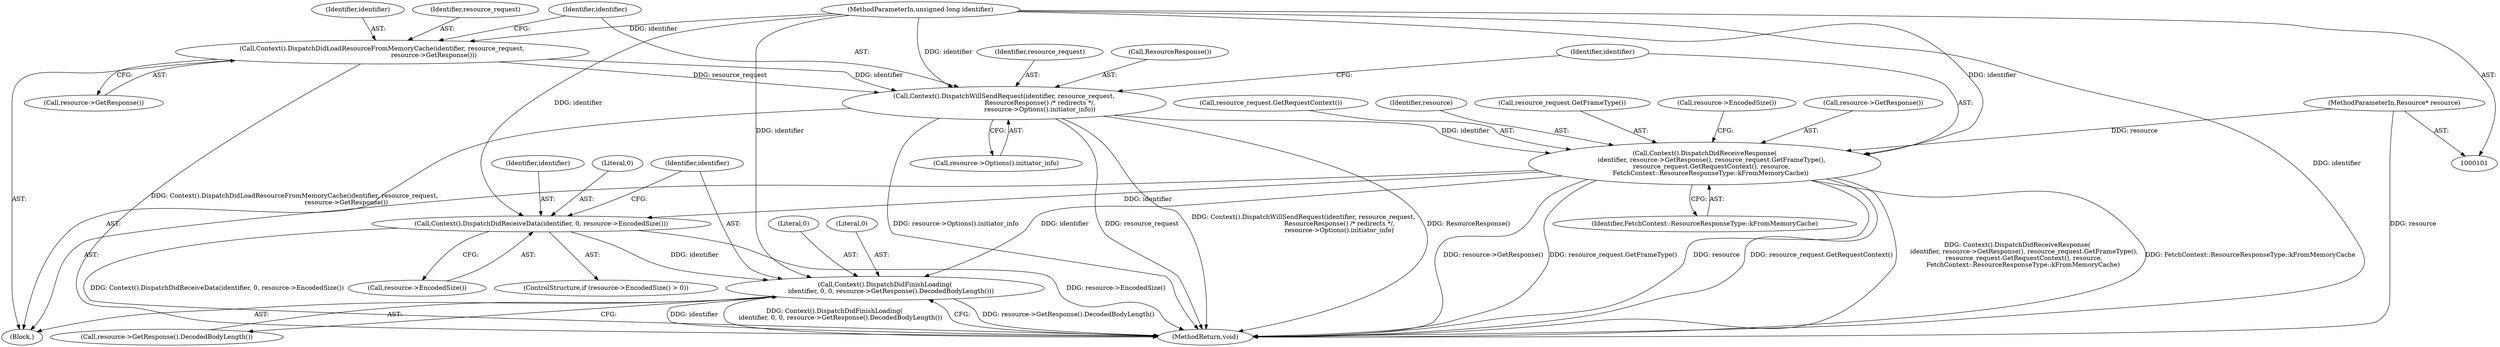 digraph "1_Chrome_1c40f9042ae2d6ee7483d72998aabb5e73b2ff60_12@pointer" {
"1000122" [label="(Call,Context().DispatchDidReceiveResponse(\n       identifier, resource->GetResponse(), resource_request.GetFrameType(),\n       resource_request.GetRequestContext(), resource,\n      FetchContext::ResourceResponseType::kFromMemoryCache))"];
"1000115" [label="(Call,Context().DispatchWillSendRequest(identifier, resource_request,\n                                    ResourceResponse() /* redirects */,\n                                    resource->Options().initiator_info))"];
"1000111" [label="(Call,Context().DispatchDidLoadResourceFromMemoryCache(identifier, resource_request,\n                                                    resource->GetResponse()))"];
"1000102" [label="(MethodParameterIn,unsigned long identifier)"];
"1000103" [label="(MethodParameterIn,Resource* resource)"];
"1000133" [label="(Call,Context().DispatchDidReceiveData(identifier, 0, resource->EncodedSize()))"];
"1000137" [label="(Call,Context().DispatchDidFinishLoading(\n      identifier, 0, 0, resource->GetResponse().DecodedBodyLength()))"];
"1000105" [label="(Block,)"];
"1000123" [label="(Identifier,identifier)"];
"1000113" [label="(Identifier,resource_request)"];
"1000131" [label="(Call,resource->EncodedSize())"];
"1000142" [label="(MethodReturn,void)"];
"1000140" [label="(Literal,0)"];
"1000115" [label="(Call,Context().DispatchWillSendRequest(identifier, resource_request,\n                                    ResourceResponse() /* redirects */,\n                                    resource->Options().initiator_info))"];
"1000119" [label="(Call,resource->Options().initiator_info)"];
"1000137" [label="(Call,Context().DispatchDidFinishLoading(\n      identifier, 0, 0, resource->GetResponse().DecodedBodyLength()))"];
"1000122" [label="(Call,Context().DispatchDidReceiveResponse(\n       identifier, resource->GetResponse(), resource_request.GetFrameType(),\n       resource_request.GetRequestContext(), resource,\n      FetchContext::ResourceResponseType::kFromMemoryCache))"];
"1000124" [label="(Call,resource->GetResponse())"];
"1000136" [label="(Call,resource->EncodedSize())"];
"1000114" [label="(Call,resource->GetResponse())"];
"1000126" [label="(Call,resource_request.GetRequestContext())"];
"1000116" [label="(Identifier,identifier)"];
"1000134" [label="(Identifier,identifier)"];
"1000127" [label="(Identifier,resource)"];
"1000125" [label="(Call,resource_request.GetFrameType())"];
"1000138" [label="(Identifier,identifier)"];
"1000111" [label="(Call,Context().DispatchDidLoadResourceFromMemoryCache(identifier, resource_request,\n                                                    resource->GetResponse()))"];
"1000117" [label="(Identifier,resource_request)"];
"1000135" [label="(Literal,0)"];
"1000128" [label="(Identifier,FetchContext::ResourceResponseType::kFromMemoryCache)"];
"1000112" [label="(Identifier,identifier)"];
"1000139" [label="(Literal,0)"];
"1000102" [label="(MethodParameterIn,unsigned long identifier)"];
"1000141" [label="(Call,resource->GetResponse().DecodedBodyLength())"];
"1000129" [label="(ControlStructure,if (resource->EncodedSize() > 0))"];
"1000133" [label="(Call,Context().DispatchDidReceiveData(identifier, 0, resource->EncodedSize()))"];
"1000118" [label="(Call,ResourceResponse())"];
"1000103" [label="(MethodParameterIn,Resource* resource)"];
"1000122" -> "1000105"  [label="AST: "];
"1000122" -> "1000128"  [label="CFG: "];
"1000123" -> "1000122"  [label="AST: "];
"1000124" -> "1000122"  [label="AST: "];
"1000125" -> "1000122"  [label="AST: "];
"1000126" -> "1000122"  [label="AST: "];
"1000127" -> "1000122"  [label="AST: "];
"1000128" -> "1000122"  [label="AST: "];
"1000131" -> "1000122"  [label="CFG: "];
"1000122" -> "1000142"  [label="DDG: resource_request.GetFrameType()"];
"1000122" -> "1000142"  [label="DDG: resource"];
"1000122" -> "1000142"  [label="DDG: resource_request.GetRequestContext()"];
"1000122" -> "1000142"  [label="DDG: Context().DispatchDidReceiveResponse(\n       identifier, resource->GetResponse(), resource_request.GetFrameType(),\n       resource_request.GetRequestContext(), resource,\n      FetchContext::ResourceResponseType::kFromMemoryCache)"];
"1000122" -> "1000142"  [label="DDG: FetchContext::ResourceResponseType::kFromMemoryCache"];
"1000122" -> "1000142"  [label="DDG: resource->GetResponse()"];
"1000115" -> "1000122"  [label="DDG: identifier"];
"1000102" -> "1000122"  [label="DDG: identifier"];
"1000103" -> "1000122"  [label="DDG: resource"];
"1000122" -> "1000133"  [label="DDG: identifier"];
"1000122" -> "1000137"  [label="DDG: identifier"];
"1000115" -> "1000105"  [label="AST: "];
"1000115" -> "1000119"  [label="CFG: "];
"1000116" -> "1000115"  [label="AST: "];
"1000117" -> "1000115"  [label="AST: "];
"1000118" -> "1000115"  [label="AST: "];
"1000119" -> "1000115"  [label="AST: "];
"1000123" -> "1000115"  [label="CFG: "];
"1000115" -> "1000142"  [label="DDG: resource_request"];
"1000115" -> "1000142"  [label="DDG: Context().DispatchWillSendRequest(identifier, resource_request,\n                                    ResourceResponse() /* redirects */,\n                                    resource->Options().initiator_info)"];
"1000115" -> "1000142"  [label="DDG: ResourceResponse()"];
"1000115" -> "1000142"  [label="DDG: resource->Options().initiator_info"];
"1000111" -> "1000115"  [label="DDG: identifier"];
"1000111" -> "1000115"  [label="DDG: resource_request"];
"1000102" -> "1000115"  [label="DDG: identifier"];
"1000111" -> "1000105"  [label="AST: "];
"1000111" -> "1000114"  [label="CFG: "];
"1000112" -> "1000111"  [label="AST: "];
"1000113" -> "1000111"  [label="AST: "];
"1000114" -> "1000111"  [label="AST: "];
"1000116" -> "1000111"  [label="CFG: "];
"1000111" -> "1000142"  [label="DDG: Context().DispatchDidLoadResourceFromMemoryCache(identifier, resource_request,\n                                                    resource->GetResponse())"];
"1000102" -> "1000111"  [label="DDG: identifier"];
"1000102" -> "1000101"  [label="AST: "];
"1000102" -> "1000142"  [label="DDG: identifier"];
"1000102" -> "1000133"  [label="DDG: identifier"];
"1000102" -> "1000137"  [label="DDG: identifier"];
"1000103" -> "1000101"  [label="AST: "];
"1000103" -> "1000142"  [label="DDG: resource"];
"1000133" -> "1000129"  [label="AST: "];
"1000133" -> "1000136"  [label="CFG: "];
"1000134" -> "1000133"  [label="AST: "];
"1000135" -> "1000133"  [label="AST: "];
"1000136" -> "1000133"  [label="AST: "];
"1000138" -> "1000133"  [label="CFG: "];
"1000133" -> "1000142"  [label="DDG: Context().DispatchDidReceiveData(identifier, 0, resource->EncodedSize())"];
"1000133" -> "1000142"  [label="DDG: resource->EncodedSize()"];
"1000133" -> "1000137"  [label="DDG: identifier"];
"1000137" -> "1000105"  [label="AST: "];
"1000137" -> "1000141"  [label="CFG: "];
"1000138" -> "1000137"  [label="AST: "];
"1000139" -> "1000137"  [label="AST: "];
"1000140" -> "1000137"  [label="AST: "];
"1000141" -> "1000137"  [label="AST: "];
"1000142" -> "1000137"  [label="CFG: "];
"1000137" -> "1000142"  [label="DDG: resource->GetResponse().DecodedBodyLength()"];
"1000137" -> "1000142"  [label="DDG: identifier"];
"1000137" -> "1000142"  [label="DDG: Context().DispatchDidFinishLoading(\n      identifier, 0, 0, resource->GetResponse().DecodedBodyLength())"];
}
